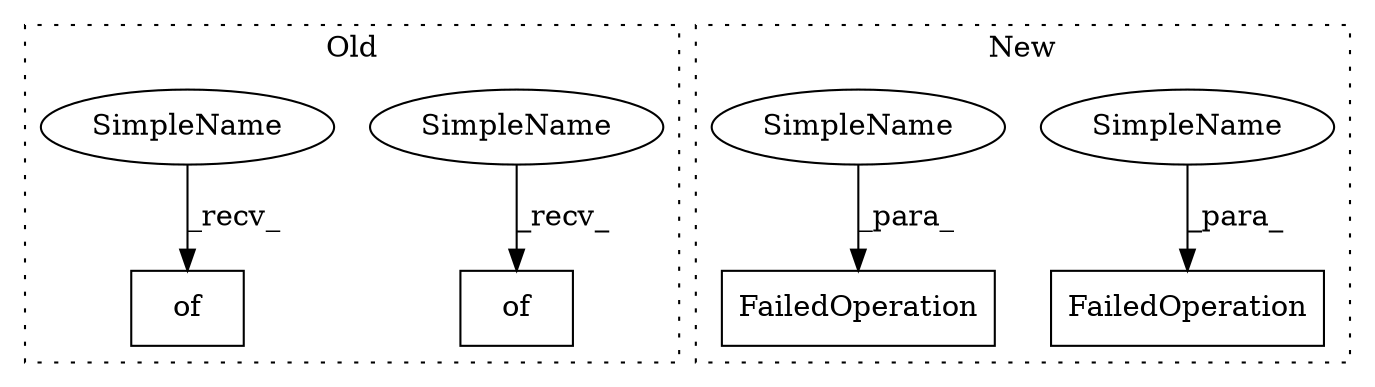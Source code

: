 digraph G {
subgraph cluster0 {
1 [label="of" a="32" s="1694" l="4" shape="box"];
4 [label="of" a="32" s="2004" l="4" shape="box"];
5 [label="SimpleName" a="42" s="1690" l="3" shape="ellipse"];
6 [label="SimpleName" a="42" s="2000" l="3" shape="ellipse"];
label = "Old";
style="dotted";
}
subgraph cluster1 {
2 [label="FailedOperation" a="32" s="3026,3068" l="16,1" shape="box"];
3 [label="FailedOperation" a="32" s="1724,1766" l="16,1" shape="box"];
7 [label="SimpleName" a="42" s="1758" l="8" shape="ellipse"];
8 [label="SimpleName" a="42" s="3060" l="8" shape="ellipse"];
label = "New";
style="dotted";
}
5 -> 1 [label="_recv_"];
6 -> 4 [label="_recv_"];
7 -> 3 [label="_para_"];
8 -> 2 [label="_para_"];
}